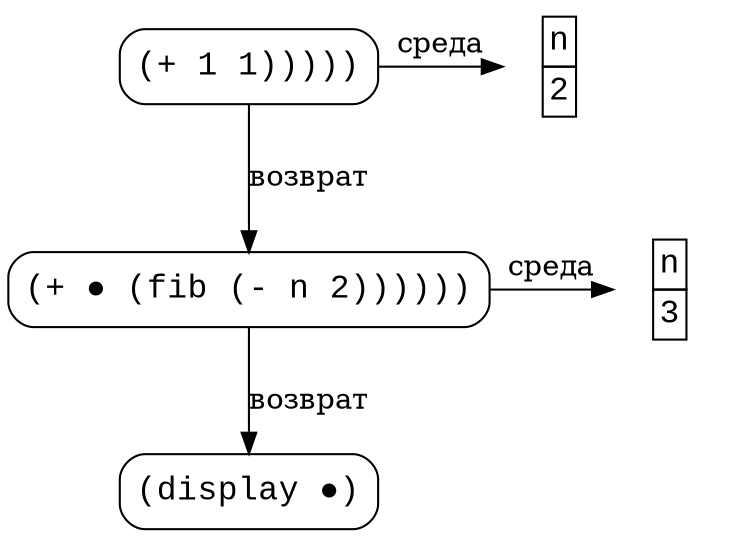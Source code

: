 digraph {
  fontname="Courier New";
  node [shape=rect, style=rounded, fontname="Courier New", fontsize=16];

  f2 [
    label=
      "(+ 1 1)))))\n",
  ]
  e2 [
    shape=none,
    label=<
      <table border="0" cellborder="1" cellspacing="0">
      <tr><td>n</td></tr>
      <tr><td>2</td></tr>
      </table>
    >
  ];
  f2 -> e2 [label="среда"];
  { rank=same; f2, e2; }

  f1 [
    label=
      "(+ ● (fib (- n 2))))))\n",
  ];
  f2 -> f1 [label="возврат"];
  e1 [
    shape=none,
    label=<
      <table border="0" cellborder="1" cellspacing="0">
      <tr><td>n</td></tr>
      <tr><td>3</td></tr>
      </table>
    >
  ];
  f1 -> e1 [label="среда"];
  { rank=same; f1, e1; }

  f0 [label="(display ●)"];
  f1 -> f0 [label="возврат"];
}
